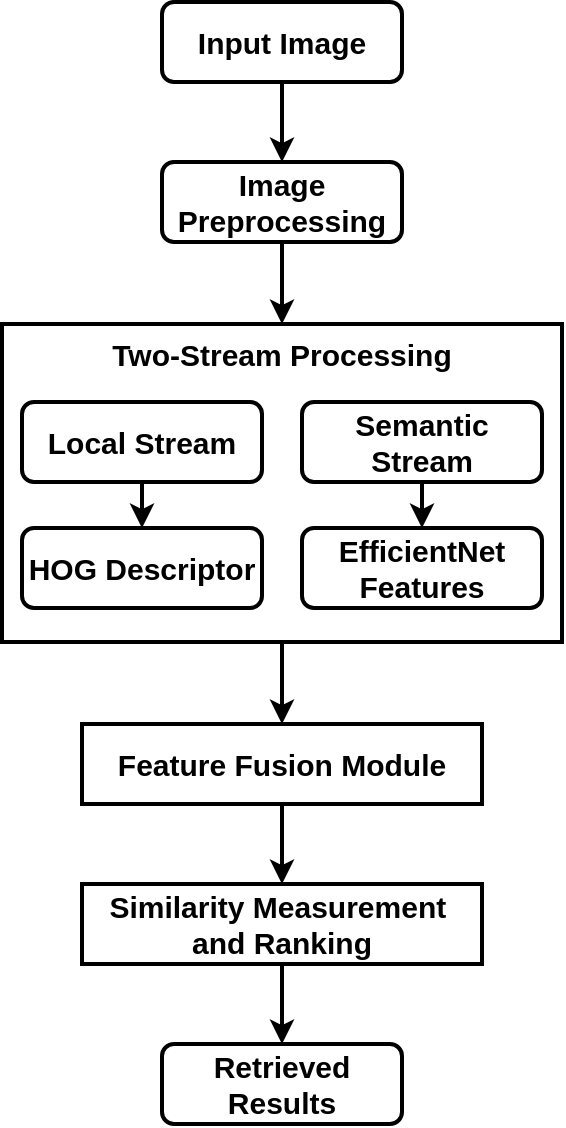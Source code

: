 <mxfile version="26.0.16">
  <diagram name="CBIR System Architecture" id="S-0bKFMH3jOqiqkQE8cs">
    <mxGraphModel dx="1431" dy="759" grid="1" gridSize="10" guides="1" tooltips="1" connect="1" arrows="1" fold="1" page="1" pageScale="1" pageWidth="827" pageHeight="1169" math="0" shadow="0">
      <root>
        <mxCell id="0" />
        <mxCell id="1" parent="0" />
        <mxCell id="2SeL0Gn1fTy4U4uI-d4s-10" style="edgeStyle=orthogonalEdgeStyle;rounded=0;orthogonalLoop=1;jettySize=auto;html=1;exitX=0.5;exitY=1;exitDx=0;exitDy=0;entryX=0.5;entryY=0;entryDx=0;entryDy=0;strokeWidth=2;" edge="1" parent="1" source="Cbja1di_zOioqlzYBnRs-15" target="Cbja1di_zOioqlzYBnRs-16">
          <mxGeometry relative="1" as="geometry" />
        </mxCell>
        <mxCell id="Cbja1di_zOioqlzYBnRs-15" value="&lt;span style=&quot;text-wrap-mode: nowrap;&quot;&gt;Two-Stream Processing&lt;/span&gt;" style="rounded=0;whiteSpace=wrap;html=1;verticalAlign=top;fontStyle=1;fontSize=15;strokeWidth=2;" parent="1" vertex="1">
          <mxGeometry x="280" y="201" width="280" height="159" as="geometry" />
        </mxCell>
        <mxCell id="2SeL0Gn1fTy4U4uI-d4s-12" style="edgeStyle=orthogonalEdgeStyle;rounded=0;orthogonalLoop=1;jettySize=auto;html=1;exitX=0.5;exitY=1;exitDx=0;exitDy=0;entryX=0.5;entryY=0;entryDx=0;entryDy=0;strokeWidth=2;" edge="1" parent="1" source="Cbja1di_zOioqlzYBnRs-1" target="Cbja1di_zOioqlzYBnRs-2">
          <mxGeometry relative="1" as="geometry" />
        </mxCell>
        <mxCell id="Cbja1di_zOioqlzYBnRs-1" value="Input Image" style="rounded=1;whiteSpace=wrap;html=1;fontStyle=1;fontSize=15;strokeWidth=2;" parent="1" vertex="1">
          <mxGeometry x="360" y="40" width="120" height="40" as="geometry" />
        </mxCell>
        <mxCell id="2SeL0Gn1fTy4U4uI-d4s-11" style="edgeStyle=orthogonalEdgeStyle;rounded=0;orthogonalLoop=1;jettySize=auto;html=1;exitX=0.5;exitY=1;exitDx=0;exitDy=0;entryX=0.5;entryY=0;entryDx=0;entryDy=0;strokeWidth=2;" edge="1" parent="1" source="Cbja1di_zOioqlzYBnRs-2" target="Cbja1di_zOioqlzYBnRs-15">
          <mxGeometry relative="1" as="geometry" />
        </mxCell>
        <mxCell id="Cbja1di_zOioqlzYBnRs-2" value="Image Preprocessing" style="rounded=1;whiteSpace=wrap;html=1;fontStyle=1;fontSize=15;strokeWidth=2;" parent="1" vertex="1">
          <mxGeometry x="360" y="120" width="120" height="40" as="geometry" />
        </mxCell>
        <mxCell id="2SeL0Gn1fTy4U4uI-d4s-5" style="edgeStyle=orthogonalEdgeStyle;rounded=0;orthogonalLoop=1;jettySize=auto;html=1;exitX=0.5;exitY=1;exitDx=0;exitDy=0;entryX=0.5;entryY=0;entryDx=0;entryDy=0;strokeWidth=2;" edge="1" parent="1" source="Cbja1di_zOioqlzYBnRs-4" target="Cbja1di_zOioqlzYBnRs-6">
          <mxGeometry relative="1" as="geometry" />
        </mxCell>
        <mxCell id="Cbja1di_zOioqlzYBnRs-4" value="Local Stream" style="rounded=1;whiteSpace=wrap;html=1;fontStyle=1;fontSize=15;strokeWidth=2;" parent="1" vertex="1">
          <mxGeometry x="290" y="240" width="120" height="40" as="geometry" />
        </mxCell>
        <mxCell id="2SeL0Gn1fTy4U4uI-d4s-6" style="edgeStyle=orthogonalEdgeStyle;rounded=0;orthogonalLoop=1;jettySize=auto;html=1;exitX=0.5;exitY=1;exitDx=0;exitDy=0;entryX=0.5;entryY=0;entryDx=0;entryDy=0;strokeWidth=2;" edge="1" parent="1" source="Cbja1di_zOioqlzYBnRs-5" target="Cbja1di_zOioqlzYBnRs-7">
          <mxGeometry relative="1" as="geometry" />
        </mxCell>
        <mxCell id="Cbja1di_zOioqlzYBnRs-5" value="Semantic Stream" style="rounded=1;whiteSpace=wrap;html=1;fontStyle=1;fontSize=15;strokeWidth=2;" parent="1" vertex="1">
          <mxGeometry x="430" y="240" width="120" height="40" as="geometry" />
        </mxCell>
        <mxCell id="Cbja1di_zOioqlzYBnRs-6" value="HOG Descriptor" style="rounded=1;whiteSpace=wrap;html=1;fontStyle=1;fontSize=15;strokeWidth=2;" parent="1" vertex="1">
          <mxGeometry x="290" y="303" width="120" height="40" as="geometry" />
        </mxCell>
        <mxCell id="Cbja1di_zOioqlzYBnRs-7" value="EfficientNet Features" style="rounded=1;whiteSpace=wrap;html=1;fontStyle=1;fontSize=15;strokeWidth=2;" parent="1" vertex="1">
          <mxGeometry x="430" y="303" width="120" height="40" as="geometry" />
        </mxCell>
        <mxCell id="Cbja1di_zOioqlzYBnRs-12" value="Retrieved Results" style="rounded=1;whiteSpace=wrap;html=1;fontStyle=1;fontSize=15;strokeWidth=2;" parent="1" vertex="1">
          <mxGeometry x="360" y="561" width="120" height="40" as="geometry" />
        </mxCell>
        <mxCell id="2SeL0Gn1fTy4U4uI-d4s-9" style="edgeStyle=orthogonalEdgeStyle;rounded=0;orthogonalLoop=1;jettySize=auto;html=1;exitX=0.5;exitY=1;exitDx=0;exitDy=0;entryX=0.5;entryY=0;entryDx=0;entryDy=0;strokeWidth=2;" edge="1" parent="1" source="Cbja1di_zOioqlzYBnRs-16" target="Cbja1di_zOioqlzYBnRs-17">
          <mxGeometry relative="1" as="geometry" />
        </mxCell>
        <mxCell id="Cbja1di_zOioqlzYBnRs-16" value="&lt;span style=&quot;text-wrap-mode: nowrap;&quot;&gt;Feature Fusion Module&lt;/span&gt;" style="rounded=0;whiteSpace=wrap;html=1;fontStyle=1;fontSize=15;strokeWidth=2;" parent="1" vertex="1">
          <mxGeometry x="320" y="401" width="200" height="40" as="geometry" />
        </mxCell>
        <mxCell id="2SeL0Gn1fTy4U4uI-d4s-8" style="edgeStyle=orthogonalEdgeStyle;rounded=0;orthogonalLoop=1;jettySize=auto;html=1;exitX=0.5;exitY=1;exitDx=0;exitDy=0;entryX=0.5;entryY=0;entryDx=0;entryDy=0;strokeWidth=2;" edge="1" parent="1" source="Cbja1di_zOioqlzYBnRs-17" target="Cbja1di_zOioqlzYBnRs-12">
          <mxGeometry relative="1" as="geometry" />
        </mxCell>
        <mxCell id="Cbja1di_zOioqlzYBnRs-17" value="&lt;span style=&quot;text-wrap-mode: nowrap;&quot;&gt;Similarity Measurement&amp;nbsp;&lt;/span&gt;&lt;div&gt;&lt;span style=&quot;text-wrap-mode: nowrap;&quot;&gt;and Ranking&lt;/span&gt;&lt;/div&gt;" style="rounded=0;whiteSpace=wrap;html=1;fontStyle=1;fontSize=15;align=center;strokeWidth=2;" parent="1" vertex="1">
          <mxGeometry x="320" y="481" width="200" height="40" as="geometry" />
        </mxCell>
      </root>
    </mxGraphModel>
  </diagram>
</mxfile>
